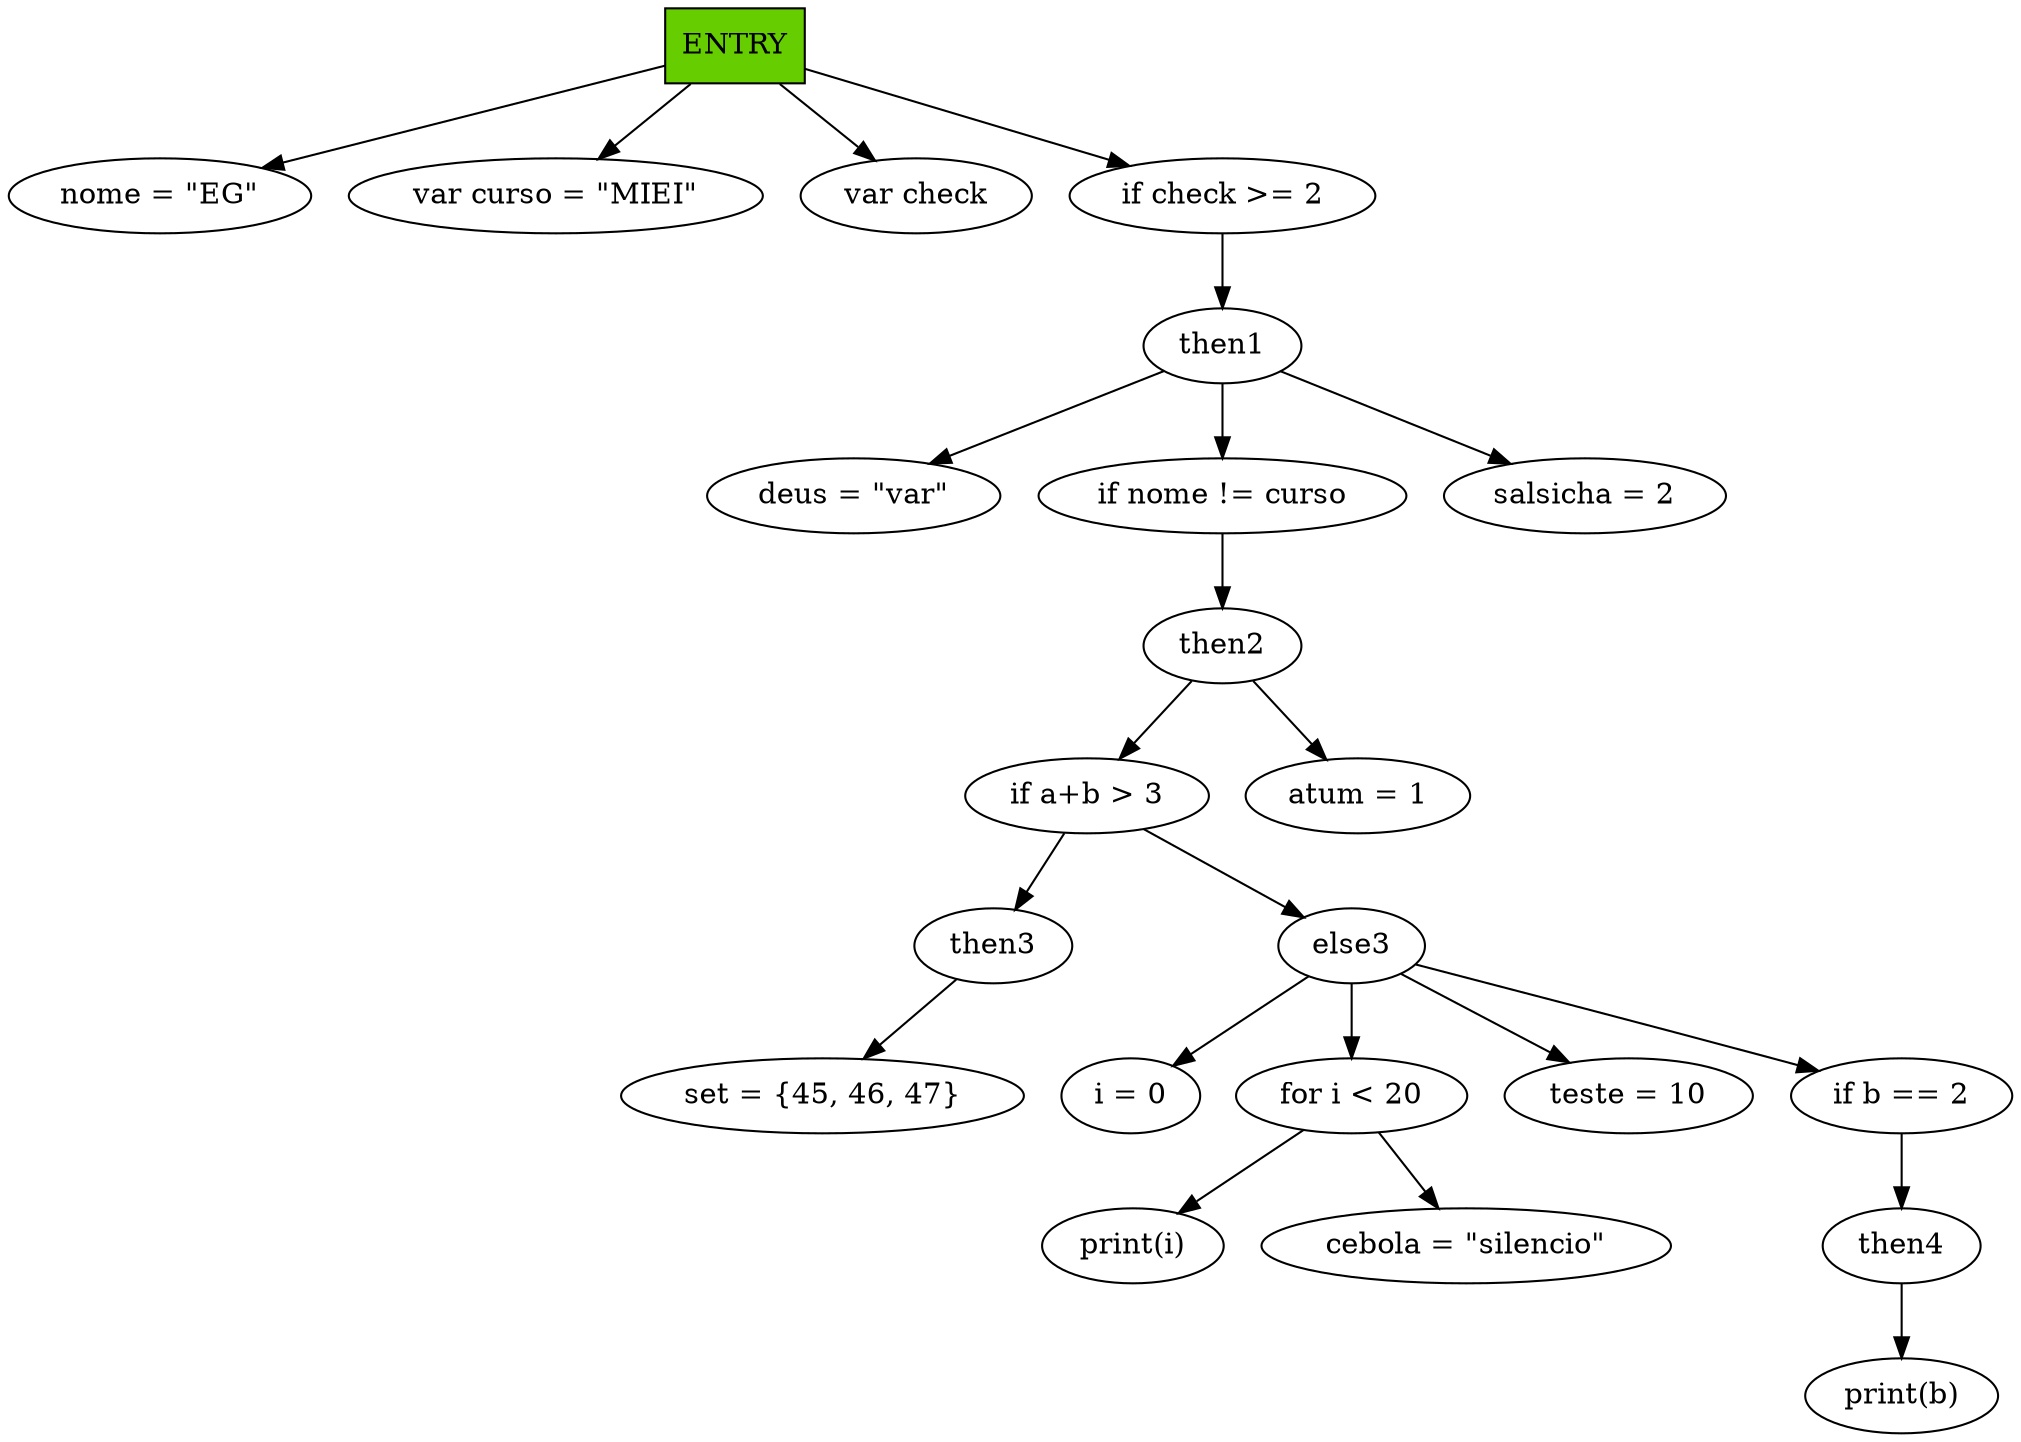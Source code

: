 digraph SDG {
	ENTRY [fillcolor=chartreuse3 shape=box style=filled]
	ENTRY -> "nome = \"EG\""
	ENTRY -> "var curso = \"MIEI\""
	ENTRY -> "var check"
	ENTRY -> "if check >= 2"
	"if check >= 2" -> then1
	then1 -> "deus = \"var\""
	then1 -> "if nome != curso"
	"if nome != curso" -> then2
	then2 -> "if a+b > 3"
	"if a+b > 3" -> then3
	then3 -> "set = {45, 46, 47}"
	"if a+b > 3" -> else3
	else3 -> "i = 0"
	else3 -> "for i < 20"
	"for i < 20" -> "print(i)"
	"for i < 20" -> "cebola = \"silencio\""
	else3 -> "teste = 10"
	else3 -> "if b == 2"
	"if b == 2" -> then4
	then4 -> "print(b)"
	then2 -> "atum = 1"
	then1 -> "salsicha = 2"
}
